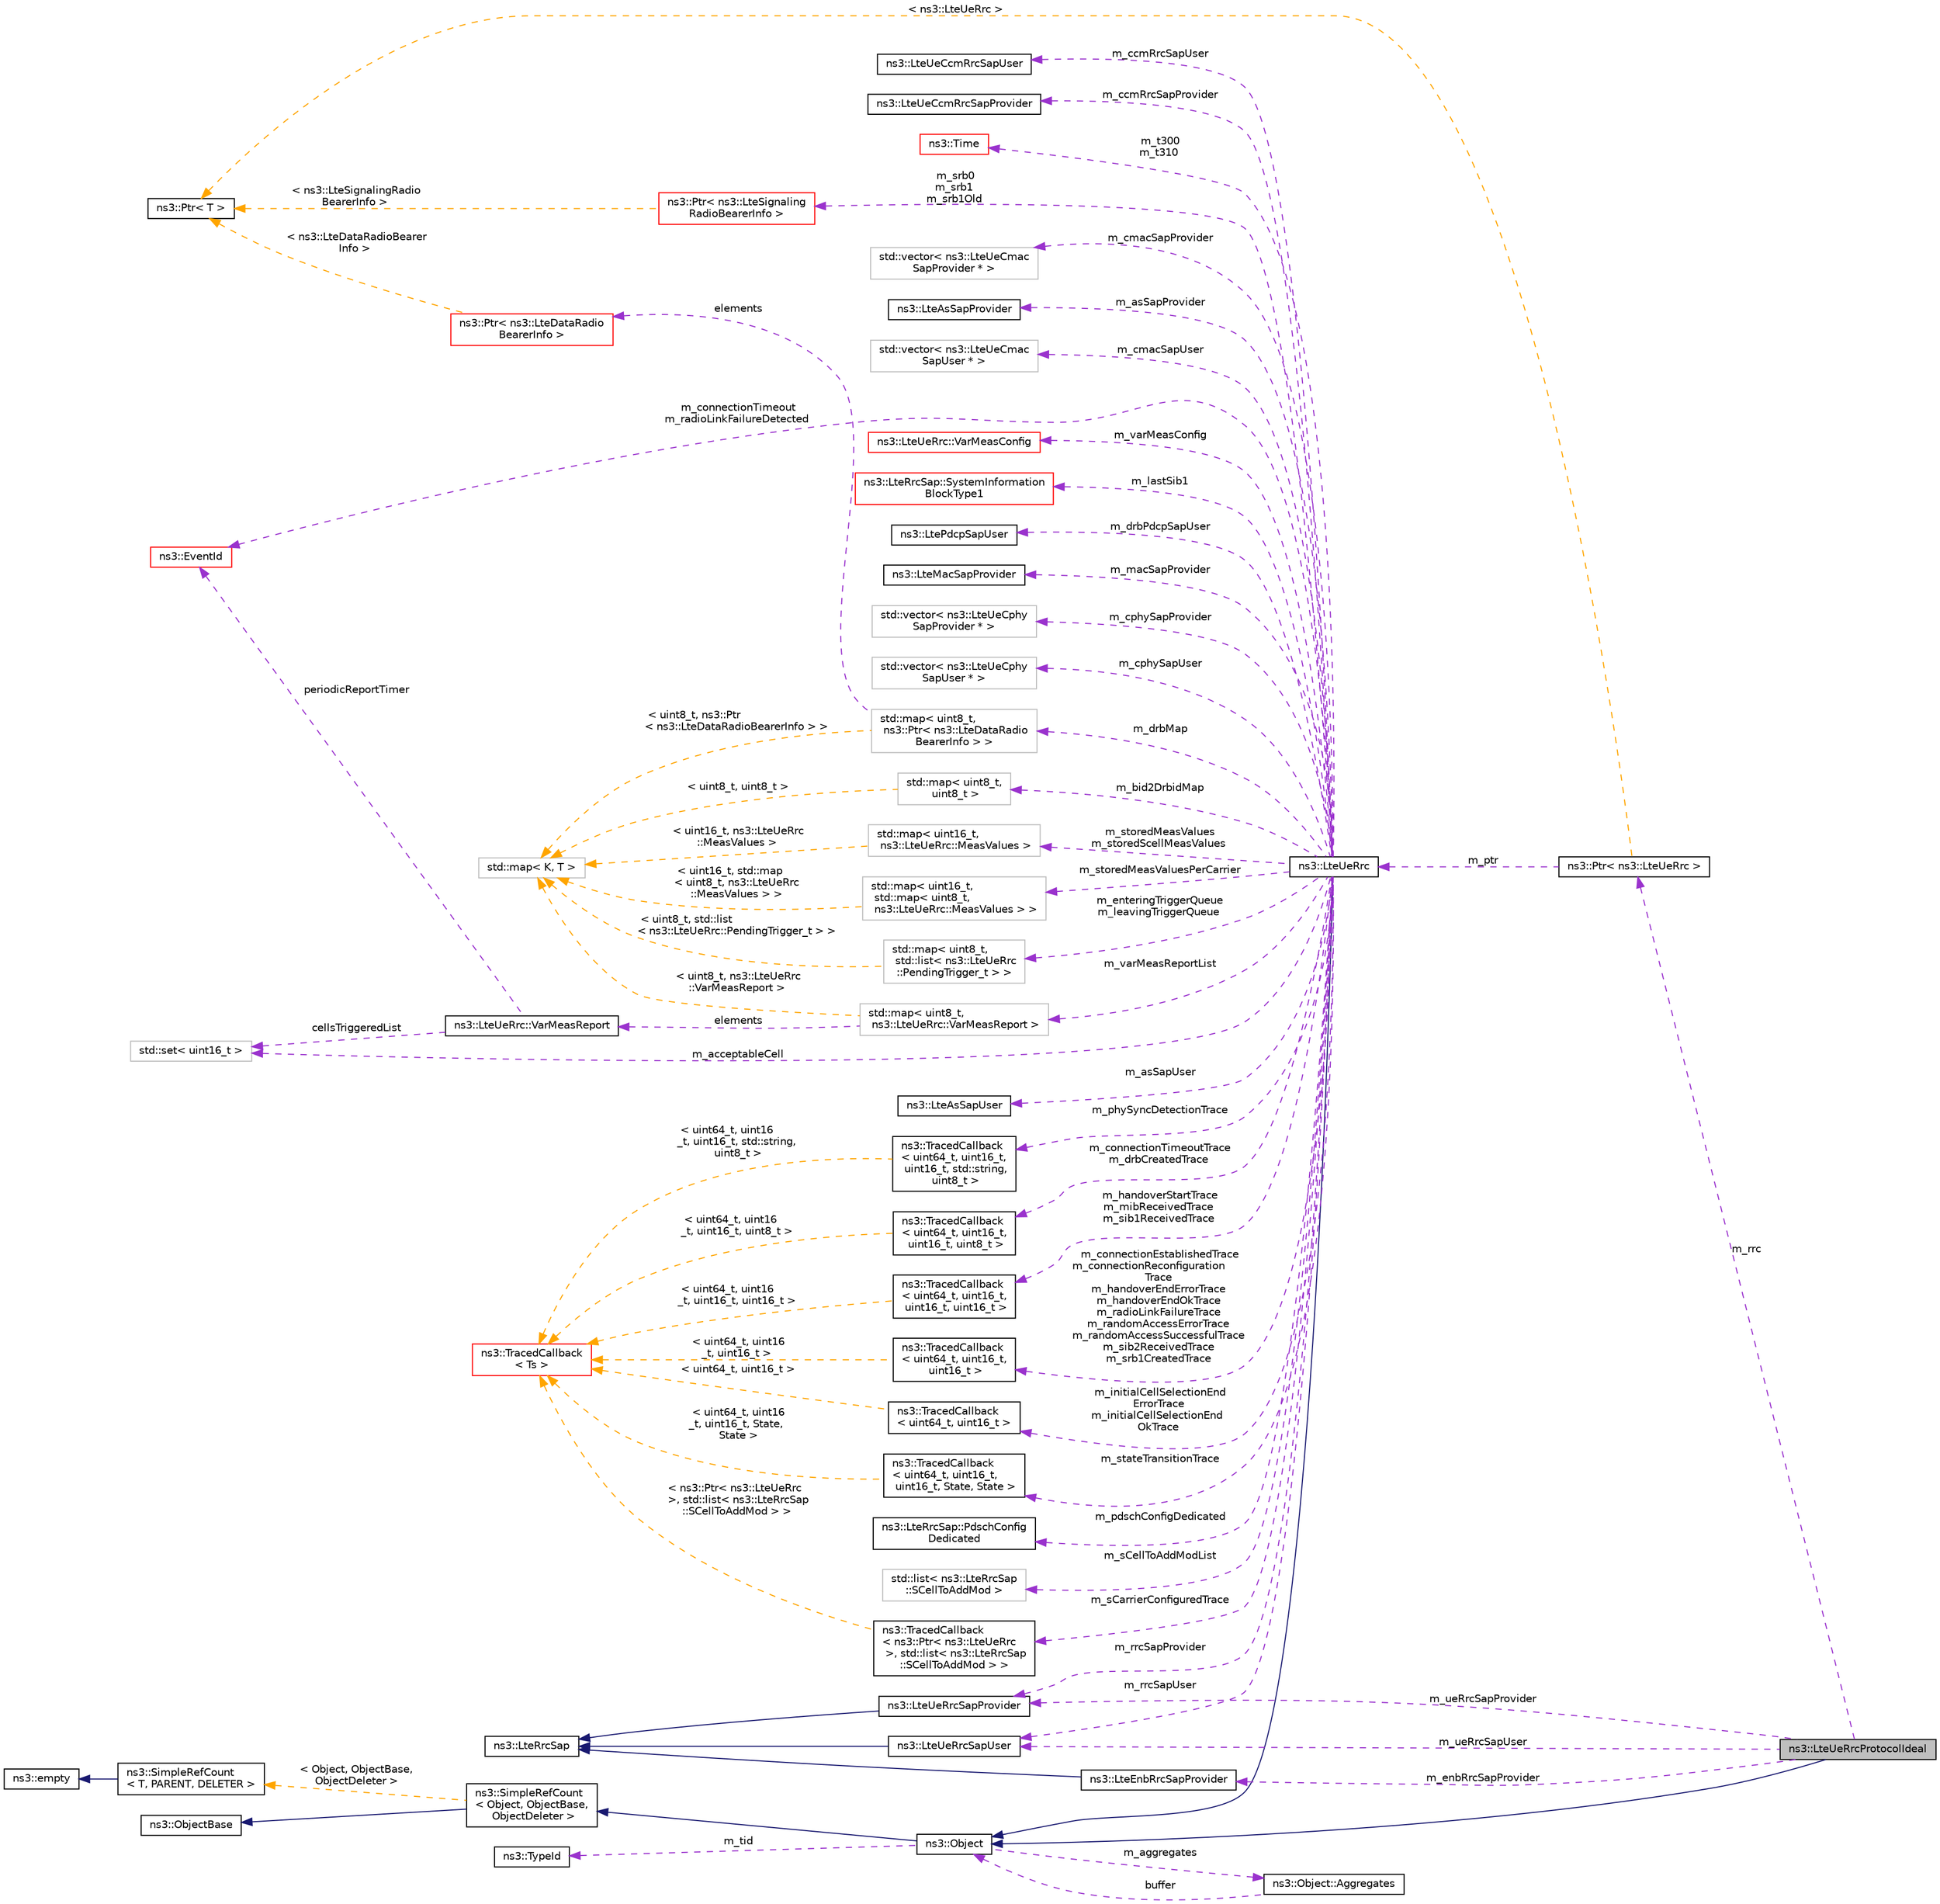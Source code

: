 digraph "ns3::LteUeRrcProtocolIdeal"
{
 // LATEX_PDF_SIZE
  edge [fontname="Helvetica",fontsize="10",labelfontname="Helvetica",labelfontsize="10"];
  node [fontname="Helvetica",fontsize="10",shape=record];
  rankdir="LR";
  Node1 [label="ns3::LteUeRrcProtocolIdeal",height=0.2,width=0.4,color="black", fillcolor="grey75", style="filled", fontcolor="black",tooltip="Models the transmission of RRC messages from the UE to the eNB in an ideal fashion,..."];
  Node2 -> Node1 [dir="back",color="midnightblue",fontsize="10",style="solid",fontname="Helvetica"];
  Node2 [label="ns3::Object",height=0.2,width=0.4,color="black", fillcolor="white", style="filled",URL="$classns3_1_1_object.html",tooltip="A base class which provides memory management and object aggregation."];
  Node3 -> Node2 [dir="back",color="midnightblue",fontsize="10",style="solid",fontname="Helvetica"];
  Node3 [label="ns3::SimpleRefCount\l\< Object, ObjectBase,\l ObjectDeleter \>",height=0.2,width=0.4,color="black", fillcolor="white", style="filled",URL="$classns3_1_1_simple_ref_count.html",tooltip=" "];
  Node4 -> Node3 [dir="back",color="midnightblue",fontsize="10",style="solid",fontname="Helvetica"];
  Node4 [label="ns3::ObjectBase",height=0.2,width=0.4,color="black", fillcolor="white", style="filled",URL="$classns3_1_1_object_base.html",tooltip="Anchor the ns-3 type and attribute system."];
  Node5 -> Node3 [dir="back",color="orange",fontsize="10",style="dashed",label=" \< Object, ObjectBase,\l ObjectDeleter \>" ,fontname="Helvetica"];
  Node5 [label="ns3::SimpleRefCount\l\< T, PARENT, DELETER \>",height=0.2,width=0.4,color="black", fillcolor="white", style="filled",URL="$classns3_1_1_simple_ref_count.html",tooltip="A template-based reference counting class."];
  Node6 -> Node5 [dir="back",color="midnightblue",fontsize="10",style="solid",fontname="Helvetica"];
  Node6 [label="ns3::empty",height=0.2,width=0.4,color="black", fillcolor="white", style="filled",URL="$classns3_1_1empty.html",tooltip="make Callback use a separate empty type"];
  Node7 -> Node2 [dir="back",color="darkorchid3",fontsize="10",style="dashed",label=" m_tid" ,fontname="Helvetica"];
  Node7 [label="ns3::TypeId",height=0.2,width=0.4,color="black", fillcolor="white", style="filled",URL="$classns3_1_1_type_id.html",tooltip="a unique identifier for an interface."];
  Node8 -> Node2 [dir="back",color="darkorchid3",fontsize="10",style="dashed",label=" m_aggregates" ,fontname="Helvetica"];
  Node8 [label="ns3::Object::Aggregates",height=0.2,width=0.4,color="black", fillcolor="white", style="filled",URL="$structns3_1_1_object_1_1_aggregates.html",tooltip="The list of Objects aggregated to this one."];
  Node2 -> Node8 [dir="back",color="darkorchid3",fontsize="10",style="dashed",label=" buffer" ,fontname="Helvetica"];
  Node9 -> Node1 [dir="back",color="darkorchid3",fontsize="10",style="dashed",label=" m_ueRrcSapProvider" ,fontname="Helvetica"];
  Node9 [label="ns3::LteUeRrcSapProvider",height=0.2,width=0.4,color="black", fillcolor="white", style="filled",URL="$classns3_1_1_lte_ue_rrc_sap_provider.html",tooltip="Part of the RRC protocol."];
  Node10 -> Node9 [dir="back",color="midnightblue",fontsize="10",style="solid",fontname="Helvetica"];
  Node10 [label="ns3::LteRrcSap",height=0.2,width=0.4,color="black", fillcolor="white", style="filled",URL="$classns3_1_1_lte_rrc_sap.html",tooltip="Class holding definition common to all UE/eNodeB SAP Users/Providers."];
  Node11 -> Node1 [dir="back",color="darkorchid3",fontsize="10",style="dashed",label=" m_rrc" ,fontname="Helvetica"];
  Node11 [label="ns3::Ptr\< ns3::LteUeRrc \>",height=0.2,width=0.4,color="black", fillcolor="white", style="filled",URL="$classns3_1_1_ptr.html",tooltip=" "];
  Node12 -> Node11 [dir="back",color="darkorchid3",fontsize="10",style="dashed",label=" m_ptr" ,fontname="Helvetica"];
  Node12 [label="ns3::LteUeRrc",height=0.2,width=0.4,color="black", fillcolor="white", style="filled",URL="$classns3_1_1_lte_ue_rrc.html",tooltip=" "];
  Node2 -> Node12 [dir="back",color="midnightblue",fontsize="10",style="solid",fontname="Helvetica"];
  Node9 -> Node12 [dir="back",color="darkorchid3",fontsize="10",style="dashed",label=" m_rrcSapProvider" ,fontname="Helvetica"];
  Node13 -> Node12 [dir="back",color="darkorchid3",fontsize="10",style="dashed",label=" m_drbMap" ,fontname="Helvetica"];
  Node13 [label="std::map\< uint8_t,\l ns3::Ptr\< ns3::LteDataRadio\lBearerInfo \> \>",height=0.2,width=0.4,color="grey75", fillcolor="white", style="filled",tooltip=" "];
  Node14 -> Node13 [dir="back",color="darkorchid3",fontsize="10",style="dashed",label=" elements" ,fontname="Helvetica"];
  Node14 [label="ns3::Ptr\< ns3::LteDataRadio\lBearerInfo \>",height=0.2,width=0.4,color="red", fillcolor="white", style="filled",URL="$classns3_1_1_ptr.html",tooltip=" "];
  Node28 -> Node14 [dir="back",color="orange",fontsize="10",style="dashed",label=" \< ns3::LteDataRadioBearer\lInfo \>" ,fontname="Helvetica"];
  Node28 [label="ns3::Ptr\< T \>",height=0.2,width=0.4,color="black", fillcolor="white", style="filled",URL="$classns3_1_1_ptr.html",tooltip="Smart pointer class similar to boost::intrusive_ptr."];
  Node48 -> Node13 [dir="back",color="orange",fontsize="10",style="dashed",label=" \< uint8_t, ns3::Ptr\l\< ns3::LteDataRadioBearerInfo \> \>" ,fontname="Helvetica"];
  Node48 [label="std::map\< K, T \>",height=0.2,width=0.4,color="grey75", fillcolor="white", style="filled",tooltip=" "];
  Node49 -> Node12 [dir="back",color="darkorchid3",fontsize="10",style="dashed",label=" m_asSapUser" ,fontname="Helvetica"];
  Node49 [label="ns3::LteAsSapUser",height=0.2,width=0.4,color="black", fillcolor="white", style="filled",URL="$classns3_1_1_lte_as_sap_user.html",tooltip="This class implements the Access Stratum (AS) Service Access Point (SAP), i.e., the interface between..."];
  Node50 -> Node12 [dir="back",color="darkorchid3",fontsize="10",style="dashed",label=" m_varMeasReportList" ,fontname="Helvetica"];
  Node50 [label="std::map\< uint8_t,\l ns3::LteUeRrc::VarMeasReport \>",height=0.2,width=0.4,color="grey75", fillcolor="white", style="filled",tooltip=" "];
  Node51 -> Node50 [dir="back",color="darkorchid3",fontsize="10",style="dashed",label=" elements" ,fontname="Helvetica"];
  Node51 [label="ns3::LteUeRrc::VarMeasReport",height=0.2,width=0.4,color="black", fillcolor="white", style="filled",URL="$structns3_1_1_lte_ue_rrc_1_1_var_meas_report.html",tooltip="Represents a single measurement reporting entry., which includes information about a measurement for ..."];
  Node52 -> Node51 [dir="back",color="darkorchid3",fontsize="10",style="dashed",label=" periodicReportTimer" ,fontname="Helvetica"];
  Node52 [label="ns3::EventId",height=0.2,width=0.4,color="red", fillcolor="white", style="filled",URL="$classns3_1_1_event_id.html",tooltip="An identifier for simulation events."];
  Node56 -> Node51 [dir="back",color="darkorchid3",fontsize="10",style="dashed",label=" cellsTriggeredList" ,fontname="Helvetica"];
  Node56 [label="std::set\< uint16_t \>",height=0.2,width=0.4,color="grey75", fillcolor="white", style="filled",tooltip=" "];
  Node48 -> Node50 [dir="back",color="orange",fontsize="10",style="dashed",label=" \< uint8_t, ns3::LteUeRrc\l::VarMeasReport \>" ,fontname="Helvetica"];
  Node58 -> Node12 [dir="back",color="darkorchid3",fontsize="10",style="dashed",label=" m_sCarrierConfiguredTrace" ,fontname="Helvetica"];
  Node58 [label="ns3::TracedCallback\l\< ns3::Ptr\< ns3::LteUeRrc\l \>, std::list\< ns3::LteRrcSap\l::SCellToAddMod \> \>",height=0.2,width=0.4,color="black", fillcolor="white", style="filled",URL="$classns3_1_1_traced_callback.html",tooltip=" "];
  Node21 -> Node58 [dir="back",color="orange",fontsize="10",style="dashed",label=" \< ns3::Ptr\< ns3::LteUeRrc\l \>, std::list\< ns3::LteRrcSap\l::SCellToAddMod \> \>" ,fontname="Helvetica"];
  Node21 [label="ns3::TracedCallback\l\< Ts \>",height=0.2,width=0.4,color="red", fillcolor="white", style="filled",URL="$classns3_1_1_traced_callback.html",tooltip="Forward calls to a chain of Callback."];
  Node59 -> Node12 [dir="back",color="darkorchid3",fontsize="10",style="dashed",label=" m_pdschConfigDedicated" ,fontname="Helvetica"];
  Node59 [label="ns3::LteRrcSap::PdschConfig\lDedicated",height=0.2,width=0.4,color="black", fillcolor="white", style="filled",URL="$structns3_1_1_lte_rrc_sap_1_1_pdsch_config_dedicated.html",tooltip="PdschConfigDedicated structure."];
  Node60 -> Node12 [dir="back",color="darkorchid3",fontsize="10",style="dashed",label=" m_bid2DrbidMap" ,fontname="Helvetica"];
  Node60 [label="std::map\< uint8_t,\l uint8_t \>",height=0.2,width=0.4,color="grey75", fillcolor="white", style="filled",tooltip=" "];
  Node48 -> Node60 [dir="back",color="orange",fontsize="10",style="dashed",label=" \< uint8_t, uint8_t \>" ,fontname="Helvetica"];
  Node61 -> Node12 [dir="back",color="darkorchid3",fontsize="10",style="dashed",label=" m_sCellToAddModList" ,fontname="Helvetica"];
  Node61 [label="std::list\< ns3::LteRrcSap\l::SCellToAddMod \>",height=0.2,width=0.4,color="grey75", fillcolor="white", style="filled",tooltip=" "];
  Node52 -> Node12 [dir="back",color="darkorchid3",fontsize="10",style="dashed",label=" m_connectionTimeout\nm_radioLinkFailureDetected" ,fontname="Helvetica"];
  Node79 -> Node12 [dir="back",color="darkorchid3",fontsize="10",style="dashed",label=" m_storedMeasValues\nm_storedScellMeasValues" ,fontname="Helvetica"];
  Node79 [label="std::map\< uint16_t,\l ns3::LteUeRrc::MeasValues \>",height=0.2,width=0.4,color="grey75", fillcolor="white", style="filled",tooltip=" "];
  Node48 -> Node79 [dir="back",color="orange",fontsize="10",style="dashed",label=" \< uint16_t, ns3::LteUeRrc\l::MeasValues \>" ,fontname="Helvetica"];
  Node82 -> Node12 [dir="back",color="darkorchid3",fontsize="10",style="dashed",label=" m_phySyncDetectionTrace" ,fontname="Helvetica"];
  Node82 [label="ns3::TracedCallback\l\< uint64_t, uint16_t,\l uint16_t, std::string,\l uint8_t \>",height=0.2,width=0.4,color="black", fillcolor="white", style="filled",URL="$classns3_1_1_traced_callback.html",tooltip=" "];
  Node21 -> Node82 [dir="back",color="orange",fontsize="10",style="dashed",label=" \< uint64_t, uint16\l_t, uint16_t, std::string,\l uint8_t \>" ,fontname="Helvetica"];
  Node83 -> Node12 [dir="back",color="darkorchid3",fontsize="10",style="dashed",label=" m_connectionTimeoutTrace\nm_drbCreatedTrace" ,fontname="Helvetica"];
  Node83 [label="ns3::TracedCallback\l\< uint64_t, uint16_t,\l uint16_t, uint8_t \>",height=0.2,width=0.4,color="black", fillcolor="white", style="filled",URL="$classns3_1_1_traced_callback.html",tooltip=" "];
  Node21 -> Node83 [dir="back",color="orange",fontsize="10",style="dashed",label=" \< uint64_t, uint16\l_t, uint16_t, uint8_t \>" ,fontname="Helvetica"];
  Node84 -> Node12 [dir="back",color="darkorchid3",fontsize="10",style="dashed",label=" m_srb0\nm_srb1\nm_srb1Old" ,fontname="Helvetica"];
  Node84 [label="ns3::Ptr\< ns3::LteSignaling\lRadioBearerInfo \>",height=0.2,width=0.4,color="red", fillcolor="white", style="filled",URL="$classns3_1_1_ptr.html",tooltip=" "];
  Node28 -> Node84 [dir="back",color="orange",fontsize="10",style="dashed",label=" \< ns3::LteSignalingRadio\lBearerInfo \>" ,fontname="Helvetica"];
  Node86 -> Node12 [dir="back",color="darkorchid3",fontsize="10",style="dashed",label=" m_ccmRrcSapUser" ,fontname="Helvetica"];
  Node86 [label="ns3::LteUeCcmRrcSapUser",height=0.2,width=0.4,color="black", fillcolor="white", style="filled",URL="$classns3_1_1_lte_ue_ccm_rrc_sap_user.html",tooltip="Service Access Point (SAP) offered by the UE RRC to the UE CCM."];
  Node87 -> Node12 [dir="back",color="darkorchid3",fontsize="10",style="dashed",label=" m_ccmRrcSapProvider" ,fontname="Helvetica"];
  Node87 [label="ns3::LteUeCcmRrcSapProvider",height=0.2,width=0.4,color="black", fillcolor="white", style="filled",URL="$classns3_1_1_lte_ue_ccm_rrc_sap_provider.html",tooltip="Service Access Point (SAP) offered by the UE component carrier manager to the UE RRC."];
  Node88 -> Node12 [dir="back",color="darkorchid3",fontsize="10",style="dashed",label=" m_rrcSapUser" ,fontname="Helvetica"];
  Node88 [label="ns3::LteUeRrcSapUser",height=0.2,width=0.4,color="black", fillcolor="white", style="filled",URL="$classns3_1_1_lte_ue_rrc_sap_user.html",tooltip="Part of the RRC protocol."];
  Node10 -> Node88 [dir="back",color="midnightblue",fontsize="10",style="solid",fontname="Helvetica"];
  Node81 -> Node12 [dir="back",color="darkorchid3",fontsize="10",style="dashed",label=" m_t300\nm_t310" ,fontname="Helvetica"];
  Node81 [label="ns3::Time",height=0.2,width=0.4,color="red", fillcolor="white", style="filled",URL="$classns3_1_1_time.html",tooltip="Simulation virtual time values and global simulation resolution."];
  Node89 -> Node12 [dir="back",color="darkorchid3",fontsize="10",style="dashed",label=" m_handoverStartTrace\nm_mibReceivedTrace\nm_sib1ReceivedTrace" ,fontname="Helvetica"];
  Node89 [label="ns3::TracedCallback\l\< uint64_t, uint16_t,\l uint16_t, uint16_t \>",height=0.2,width=0.4,color="black", fillcolor="white", style="filled",URL="$classns3_1_1_traced_callback.html",tooltip=" "];
  Node21 -> Node89 [dir="back",color="orange",fontsize="10",style="dashed",label=" \< uint64_t, uint16\l_t, uint16_t, uint16_t \>" ,fontname="Helvetica"];
  Node90 -> Node12 [dir="back",color="darkorchid3",fontsize="10",style="dashed",label=" m_cmacSapProvider" ,fontname="Helvetica"];
  Node90 [label="std::vector\< ns3::LteUeCmac\lSapProvider * \>",height=0.2,width=0.4,color="grey75", fillcolor="white", style="filled",tooltip=" "];
  Node93 -> Node12 [dir="back",color="darkorchid3",fontsize="10",style="dashed",label=" m_storedMeasValuesPerCarrier" ,fontname="Helvetica"];
  Node93 [label="std::map\< uint16_t,\l std::map\< uint8_t,\l ns3::LteUeRrc::MeasValues \> \>",height=0.2,width=0.4,color="grey75", fillcolor="white", style="filled",tooltip=" "];
  Node48 -> Node93 [dir="back",color="orange",fontsize="10",style="dashed",label=" \< uint16_t, std::map\l\< uint8_t, ns3::LteUeRrc\l::MeasValues \> \>" ,fontname="Helvetica"];
  Node94 -> Node12 [dir="back",color="darkorchid3",fontsize="10",style="dashed",label=" m_asSapProvider" ,fontname="Helvetica"];
  Node94 [label="ns3::LteAsSapProvider",height=0.2,width=0.4,color="black", fillcolor="white", style="filled",URL="$classns3_1_1_lte_as_sap_provider.html",tooltip="This class implements the Access Stratum (AS) Service Access Point (SAP), i.e., the interface between..."];
  Node95 -> Node12 [dir="back",color="darkorchid3",fontsize="10",style="dashed",label=" m_cmacSapUser" ,fontname="Helvetica"];
  Node95 [label="std::vector\< ns3::LteUeCmac\lSapUser * \>",height=0.2,width=0.4,color="grey75", fillcolor="white", style="filled",tooltip=" "];
  Node97 -> Node12 [dir="back",color="darkorchid3",fontsize="10",style="dashed",label=" m_enteringTriggerQueue\nm_leavingTriggerQueue" ,fontname="Helvetica"];
  Node97 [label="std::map\< uint8_t,\l std::list\< ns3::LteUeRrc\l::PendingTrigger_t \> \>",height=0.2,width=0.4,color="grey75", fillcolor="white", style="filled",tooltip=" "];
  Node48 -> Node97 [dir="back",color="orange",fontsize="10",style="dashed",label=" \< uint8_t, std::list\l\< ns3::LteUeRrc::PendingTrigger_t \> \>" ,fontname="Helvetica"];
  Node101 -> Node12 [dir="back",color="darkorchid3",fontsize="10",style="dashed",label=" m_varMeasConfig" ,fontname="Helvetica"];
  Node101 [label="ns3::LteUeRrc::VarMeasConfig",height=0.2,width=0.4,color="red", fillcolor="white", style="filled",URL="$structns3_1_1_lte_ue_rrc_1_1_var_meas_config.html",tooltip="Includes the accumulated configuration of the measurements to be performed by the UE."];
  Node118 -> Node12 [dir="back",color="darkorchid3",fontsize="10",style="dashed",label=" m_lastSib1" ,fontname="Helvetica"];
  Node118 [label="ns3::LteRrcSap::SystemInformation\lBlockType1",height=0.2,width=0.4,color="red", fillcolor="white", style="filled",URL="$structns3_1_1_lte_rrc_sap_1_1_system_information_block_type1.html",tooltip="SystemInformationBlockType1 structure."];
  Node122 -> Node12 [dir="back",color="darkorchid3",fontsize="10",style="dashed",label=" m_connectionEstablishedTrace\nm_connectionReconfiguration\lTrace\nm_handoverEndErrorTrace\nm_handoverEndOkTrace\nm_radioLinkFailureTrace\nm_randomAccessErrorTrace\nm_randomAccessSuccessfulTrace\nm_sib2ReceivedTrace\nm_srb1CreatedTrace" ,fontname="Helvetica"];
  Node122 [label="ns3::TracedCallback\l\< uint64_t, uint16_t,\l uint16_t \>",height=0.2,width=0.4,color="black", fillcolor="white", style="filled",URL="$classns3_1_1_traced_callback.html",tooltip=" "];
  Node21 -> Node122 [dir="back",color="orange",fontsize="10",style="dashed",label=" \< uint64_t, uint16\l_t, uint16_t \>" ,fontname="Helvetica"];
  Node123 -> Node12 [dir="back",color="darkorchid3",fontsize="10",style="dashed",label=" m_initialCellSelectionEnd\lErrorTrace\nm_initialCellSelectionEnd\lOkTrace" ,fontname="Helvetica"];
  Node123 [label="ns3::TracedCallback\l\< uint64_t, uint16_t \>",height=0.2,width=0.4,color="black", fillcolor="white", style="filled",URL="$classns3_1_1_traced_callback.html",tooltip=" "];
  Node21 -> Node123 [dir="back",color="orange",fontsize="10",style="dashed",label=" \< uint64_t, uint16_t \>" ,fontname="Helvetica"];
  Node124 -> Node12 [dir="back",color="darkorchid3",fontsize="10",style="dashed",label=" m_stateTransitionTrace" ,fontname="Helvetica"];
  Node124 [label="ns3::TracedCallback\l\< uint64_t, uint16_t,\l uint16_t, State, State \>",height=0.2,width=0.4,color="black", fillcolor="white", style="filled",URL="$classns3_1_1_traced_callback.html",tooltip=" "];
  Node21 -> Node124 [dir="back",color="orange",fontsize="10",style="dashed",label=" \< uint64_t, uint16\l_t, uint16_t, State,\l State \>" ,fontname="Helvetica"];
  Node35 -> Node12 [dir="back",color="darkorchid3",fontsize="10",style="dashed",label=" m_drbPdcpSapUser" ,fontname="Helvetica"];
  Node35 [label="ns3::LtePdcpSapUser",height=0.2,width=0.4,color="black", fillcolor="white", style="filled",URL="$classns3_1_1_lte_pdcp_sap_user.html",tooltip="Service Access Point (SAP) offered by the PDCP entity to the RRC entity See 3GPP 36...."];
  Node56 -> Node12 [dir="back",color="darkorchid3",fontsize="10",style="dashed",label=" m_acceptableCell" ,fontname="Helvetica"];
  Node39 -> Node12 [dir="back",color="darkorchid3",fontsize="10",style="dashed",label=" m_macSapProvider" ,fontname="Helvetica"];
  Node39 [label="ns3::LteMacSapProvider",height=0.2,width=0.4,color="black", fillcolor="white", style="filled",URL="$classns3_1_1_lte_mac_sap_provider.html",tooltip="Service Access Point (SAP) offered by the MAC to the RLC See Femto Forum MAC Scheduler Interface Spec..."];
  Node125 -> Node12 [dir="back",color="darkorchid3",fontsize="10",style="dashed",label=" m_cphySapProvider" ,fontname="Helvetica"];
  Node125 [label="std::vector\< ns3::LteUeCphy\lSapProvider * \>",height=0.2,width=0.4,color="grey75", fillcolor="white", style="filled",tooltip=" "];
  Node127 -> Node12 [dir="back",color="darkorchid3",fontsize="10",style="dashed",label=" m_cphySapUser" ,fontname="Helvetica"];
  Node127 [label="std::vector\< ns3::LteUeCphy\lSapUser * \>",height=0.2,width=0.4,color="grey75", fillcolor="white", style="filled",tooltip=" "];
  Node28 -> Node11 [dir="back",color="orange",fontsize="10",style="dashed",label=" \< ns3::LteUeRrc \>" ,fontname="Helvetica"];
  Node88 -> Node1 [dir="back",color="darkorchid3",fontsize="10",style="dashed",label=" m_ueRrcSapUser" ,fontname="Helvetica"];
  Node129 -> Node1 [dir="back",color="darkorchid3",fontsize="10",style="dashed",label=" m_enbRrcSapProvider" ,fontname="Helvetica"];
  Node129 [label="ns3::LteEnbRrcSapProvider",height=0.2,width=0.4,color="black", fillcolor="white", style="filled",URL="$classns3_1_1_lte_enb_rrc_sap_provider.html",tooltip="Part of the RRC protocol."];
  Node10 -> Node129 [dir="back",color="midnightblue",fontsize="10",style="solid",fontname="Helvetica"];
}
